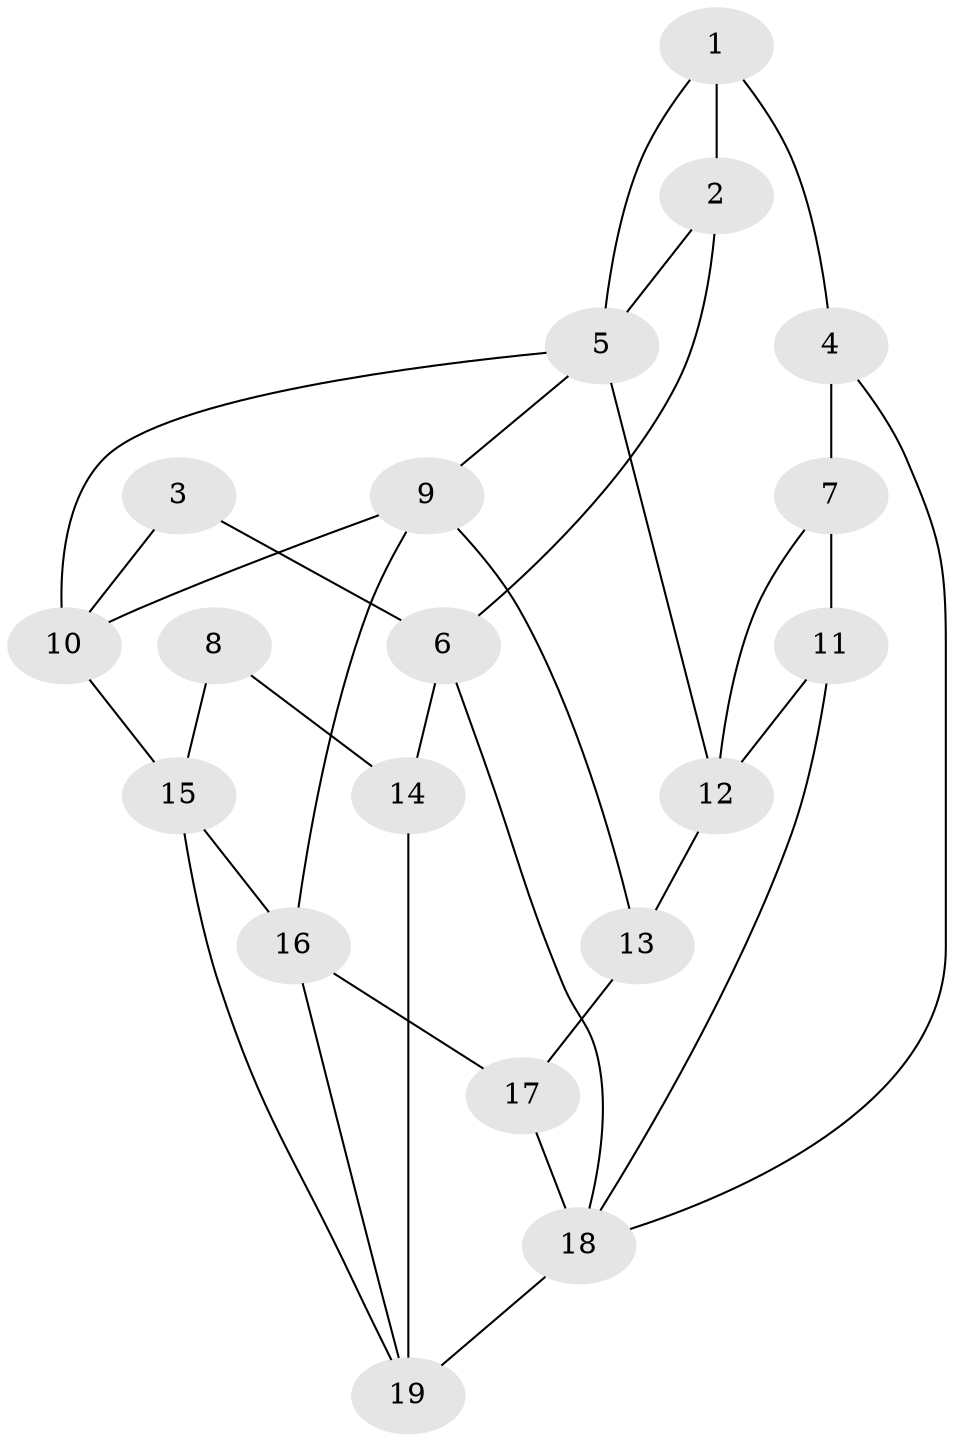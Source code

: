 // original degree distribution, {3: 0.05084745762711865, 5: 0.5254237288135594, 4: 0.22033898305084745, 6: 0.2033898305084746}
// Generated by graph-tools (version 1.1) at 2025/38/03/04/25 23:38:30]
// undirected, 19 vertices, 33 edges
graph export_dot {
  node [color=gray90,style=filled];
  1;
  2;
  3;
  4;
  5;
  6;
  7;
  8;
  9;
  10;
  11;
  12;
  13;
  14;
  15;
  16;
  17;
  18;
  19;
  1 -- 2 [weight=1.0];
  1 -- 4 [weight=1.0];
  1 -- 5 [weight=1.0];
  2 -- 5 [weight=1.0];
  2 -- 6 [weight=1.0];
  3 -- 6 [weight=1.0];
  3 -- 10 [weight=2.0];
  4 -- 7 [weight=2.0];
  4 -- 18 [weight=2.0];
  5 -- 9 [weight=1.0];
  5 -- 10 [weight=1.0];
  5 -- 12 [weight=1.0];
  6 -- 14 [weight=2.0];
  6 -- 18 [weight=1.0];
  7 -- 11 [weight=1.0];
  7 -- 12 [weight=1.0];
  8 -- 14 [weight=2.0];
  8 -- 15 [weight=1.0];
  9 -- 10 [weight=1.0];
  9 -- 13 [weight=1.0];
  9 -- 16 [weight=1.0];
  10 -- 15 [weight=2.0];
  11 -- 12 [weight=2.0];
  11 -- 18 [weight=1.0];
  12 -- 13 [weight=2.0];
  13 -- 17 [weight=2.0];
  14 -- 19 [weight=2.0];
  15 -- 16 [weight=1.0];
  15 -- 19 [weight=1.0];
  16 -- 17 [weight=2.0];
  16 -- 19 [weight=1.0];
  17 -- 18 [weight=1.0];
  18 -- 19 [weight=3.0];
}
